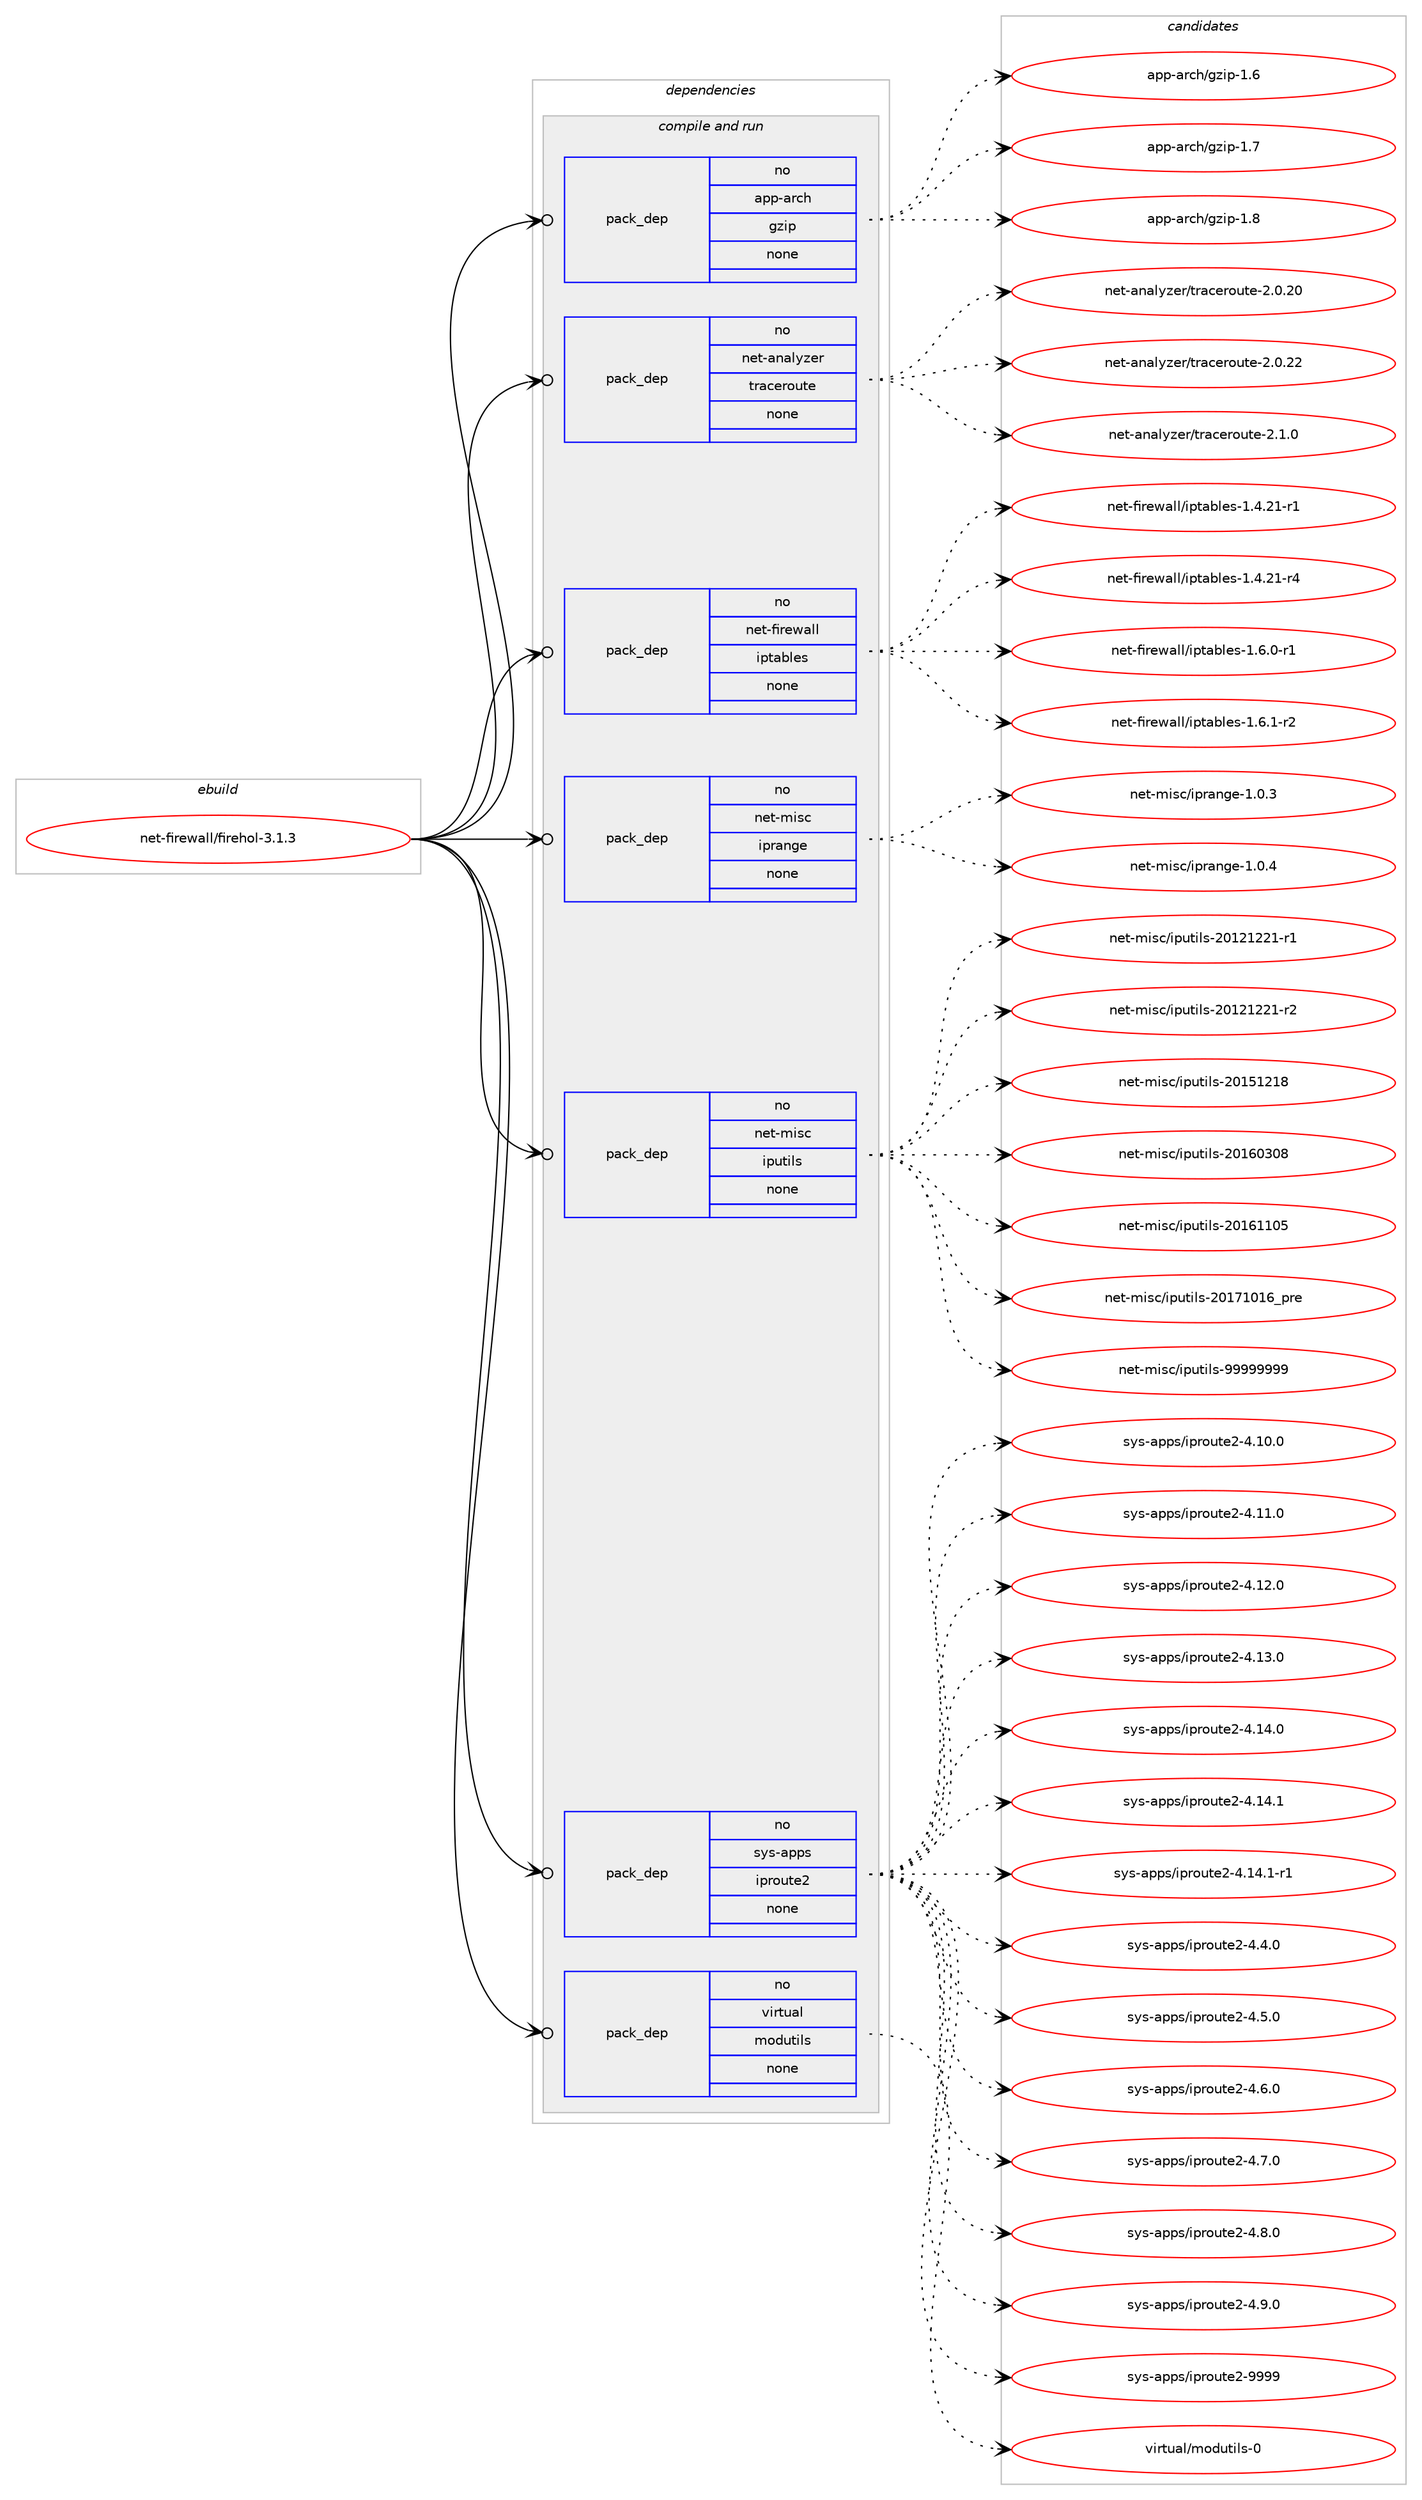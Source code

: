 digraph prolog {

# *************
# Graph options
# *************

newrank=true;
concentrate=true;
compound=true;
graph [rankdir=LR,fontname=Helvetica,fontsize=10,ranksep=1.5];#, ranksep=2.5, nodesep=0.2];
edge  [arrowhead=vee];
node  [fontname=Helvetica,fontsize=10];

# **********
# The ebuild
# **********

subgraph cluster_leftcol {
color=gray;
rank=same;
label=<<i>ebuild</i>>;
id [label="net-firewall/firehol-3.1.3", color=red, width=4, href="../net-firewall/firehol-3.1.3.svg"];
}

# ****************
# The dependencies
# ****************

subgraph cluster_midcol {
color=gray;
label=<<i>dependencies</i>>;
subgraph cluster_compile {
fillcolor="#eeeeee";
style=filled;
label=<<i>compile</i>>;
}
subgraph cluster_compileandrun {
fillcolor="#eeeeee";
style=filled;
label=<<i>compile and run</i>>;
subgraph pack52 {
dependency93 [label=<<TABLE BORDER="0" CELLBORDER="1" CELLSPACING="0" CELLPADDING="4" WIDTH="220"><TR><TD ROWSPAN="6" CELLPADDING="30">pack_dep</TD></TR><TR><TD WIDTH="110">no</TD></TR><TR><TD>app-arch</TD></TR><TR><TD>gzip</TD></TR><TR><TD>none</TD></TR><TR><TD></TD></TR></TABLE>>, shape=none, color=blue];
}
id:e -> dependency93:w [weight=20,style="solid",arrowhead="odotvee"];
subgraph pack53 {
dependency94 [label=<<TABLE BORDER="0" CELLBORDER="1" CELLSPACING="0" CELLPADDING="4" WIDTH="220"><TR><TD ROWSPAN="6" CELLPADDING="30">pack_dep</TD></TR><TR><TD WIDTH="110">no</TD></TR><TR><TD>net-analyzer</TD></TR><TR><TD>traceroute</TD></TR><TR><TD>none</TD></TR><TR><TD></TD></TR></TABLE>>, shape=none, color=blue];
}
id:e -> dependency94:w [weight=20,style="solid",arrowhead="odotvee"];
subgraph pack54 {
dependency95 [label=<<TABLE BORDER="0" CELLBORDER="1" CELLSPACING="0" CELLPADDING="4" WIDTH="220"><TR><TD ROWSPAN="6" CELLPADDING="30">pack_dep</TD></TR><TR><TD WIDTH="110">no</TD></TR><TR><TD>net-firewall</TD></TR><TR><TD>iptables</TD></TR><TR><TD>none</TD></TR><TR><TD></TD></TR></TABLE>>, shape=none, color=blue];
}
id:e -> dependency95:w [weight=20,style="solid",arrowhead="odotvee"];
subgraph pack55 {
dependency96 [label=<<TABLE BORDER="0" CELLBORDER="1" CELLSPACING="0" CELLPADDING="4" WIDTH="220"><TR><TD ROWSPAN="6" CELLPADDING="30">pack_dep</TD></TR><TR><TD WIDTH="110">no</TD></TR><TR><TD>net-misc</TD></TR><TR><TD>iprange</TD></TR><TR><TD>none</TD></TR><TR><TD></TD></TR></TABLE>>, shape=none, color=blue];
}
id:e -> dependency96:w [weight=20,style="solid",arrowhead="odotvee"];
subgraph pack56 {
dependency97 [label=<<TABLE BORDER="0" CELLBORDER="1" CELLSPACING="0" CELLPADDING="4" WIDTH="220"><TR><TD ROWSPAN="6" CELLPADDING="30">pack_dep</TD></TR><TR><TD WIDTH="110">no</TD></TR><TR><TD>net-misc</TD></TR><TR><TD>iputils</TD></TR><TR><TD>none</TD></TR><TR><TD></TD></TR></TABLE>>, shape=none, color=blue];
}
id:e -> dependency97:w [weight=20,style="solid",arrowhead="odotvee"];
subgraph pack57 {
dependency98 [label=<<TABLE BORDER="0" CELLBORDER="1" CELLSPACING="0" CELLPADDING="4" WIDTH="220"><TR><TD ROWSPAN="6" CELLPADDING="30">pack_dep</TD></TR><TR><TD WIDTH="110">no</TD></TR><TR><TD>sys-apps</TD></TR><TR><TD>iproute2</TD></TR><TR><TD>none</TD></TR><TR><TD></TD></TR></TABLE>>, shape=none, color=blue];
}
id:e -> dependency98:w [weight=20,style="solid",arrowhead="odotvee"];
subgraph pack58 {
dependency99 [label=<<TABLE BORDER="0" CELLBORDER="1" CELLSPACING="0" CELLPADDING="4" WIDTH="220"><TR><TD ROWSPAN="6" CELLPADDING="30">pack_dep</TD></TR><TR><TD WIDTH="110">no</TD></TR><TR><TD>virtual</TD></TR><TR><TD>modutils</TD></TR><TR><TD>none</TD></TR><TR><TD></TD></TR></TABLE>>, shape=none, color=blue];
}
id:e -> dependency99:w [weight=20,style="solid",arrowhead="odotvee"];
}
subgraph cluster_run {
fillcolor="#eeeeee";
style=filled;
label=<<i>run</i>>;
}
}

# **************
# The candidates
# **************

subgraph cluster_choices {
rank=same;
color=gray;
label=<<i>candidates</i>>;

subgraph choice52 {
color=black;
nodesep=1;
choice971121124597114991044710312210511245494654 [label="app-arch/gzip-1.6", color=red, width=4,href="../app-arch/gzip-1.6.svg"];
choice971121124597114991044710312210511245494655 [label="app-arch/gzip-1.7", color=red, width=4,href="../app-arch/gzip-1.7.svg"];
choice971121124597114991044710312210511245494656 [label="app-arch/gzip-1.8", color=red, width=4,href="../app-arch/gzip-1.8.svg"];
dependency93:e -> choice971121124597114991044710312210511245494654:w [style=dotted,weight="100"];
dependency93:e -> choice971121124597114991044710312210511245494655:w [style=dotted,weight="100"];
dependency93:e -> choice971121124597114991044710312210511245494656:w [style=dotted,weight="100"];
}
subgraph choice53 {
color=black;
nodesep=1;
choice11010111645971109710812112210111447116114979910111411111711610145504648465048 [label="net-analyzer/traceroute-2.0.20", color=red, width=4,href="../net-analyzer/traceroute-2.0.20.svg"];
choice11010111645971109710812112210111447116114979910111411111711610145504648465050 [label="net-analyzer/traceroute-2.0.22", color=red, width=4,href="../net-analyzer/traceroute-2.0.22.svg"];
choice110101116459711097108121122101114471161149799101114111117116101455046494648 [label="net-analyzer/traceroute-2.1.0", color=red, width=4,href="../net-analyzer/traceroute-2.1.0.svg"];
dependency94:e -> choice11010111645971109710812112210111447116114979910111411111711610145504648465048:w [style=dotted,weight="100"];
dependency94:e -> choice11010111645971109710812112210111447116114979910111411111711610145504648465050:w [style=dotted,weight="100"];
dependency94:e -> choice110101116459711097108121122101114471161149799101114111117116101455046494648:w [style=dotted,weight="100"];
}
subgraph choice54 {
color=black;
nodesep=1;
choice1101011164510210511410111997108108471051121169798108101115454946524650494511449 [label="net-firewall/iptables-1.4.21-r1", color=red, width=4,href="../net-firewall/iptables-1.4.21-r1.svg"];
choice1101011164510210511410111997108108471051121169798108101115454946524650494511452 [label="net-firewall/iptables-1.4.21-r4", color=red, width=4,href="../net-firewall/iptables-1.4.21-r4.svg"];
choice11010111645102105114101119971081084710511211697981081011154549465446484511449 [label="net-firewall/iptables-1.6.0-r1", color=red, width=4,href="../net-firewall/iptables-1.6.0-r1.svg"];
choice11010111645102105114101119971081084710511211697981081011154549465446494511450 [label="net-firewall/iptables-1.6.1-r2", color=red, width=4,href="../net-firewall/iptables-1.6.1-r2.svg"];
dependency95:e -> choice1101011164510210511410111997108108471051121169798108101115454946524650494511449:w [style=dotted,weight="100"];
dependency95:e -> choice1101011164510210511410111997108108471051121169798108101115454946524650494511452:w [style=dotted,weight="100"];
dependency95:e -> choice11010111645102105114101119971081084710511211697981081011154549465446484511449:w [style=dotted,weight="100"];
dependency95:e -> choice11010111645102105114101119971081084710511211697981081011154549465446494511450:w [style=dotted,weight="100"];
}
subgraph choice55 {
color=black;
nodesep=1;
choice11010111645109105115994710511211497110103101454946484651 [label="net-misc/iprange-1.0.3", color=red, width=4,href="../net-misc/iprange-1.0.3.svg"];
choice11010111645109105115994710511211497110103101454946484652 [label="net-misc/iprange-1.0.4", color=red, width=4,href="../net-misc/iprange-1.0.4.svg"];
dependency96:e -> choice11010111645109105115994710511211497110103101454946484651:w [style=dotted,weight="100"];
dependency96:e -> choice11010111645109105115994710511211497110103101454946484652:w [style=dotted,weight="100"];
}
subgraph choice56 {
color=black;
nodesep=1;
choice1101011164510910511599471051121171161051081154550484950495050494511449 [label="net-misc/iputils-20121221-r1", color=red, width=4,href="../net-misc/iputils-20121221-r1.svg"];
choice1101011164510910511599471051121171161051081154550484950495050494511450 [label="net-misc/iputils-20121221-r2", color=red, width=4,href="../net-misc/iputils-20121221-r2.svg"];
choice110101116451091051159947105112117116105108115455048495349504956 [label="net-misc/iputils-20151218", color=red, width=4,href="../net-misc/iputils-20151218.svg"];
choice110101116451091051159947105112117116105108115455048495448514856 [label="net-misc/iputils-20160308", color=red, width=4,href="../net-misc/iputils-20160308.svg"];
choice110101116451091051159947105112117116105108115455048495449494853 [label="net-misc/iputils-20161105", color=red, width=4,href="../net-misc/iputils-20161105.svg"];
choice11010111645109105115994710511211711610510811545504849554948495495112114101 [label="net-misc/iputils-20171016_pre", color=red, width=4,href="../net-misc/iputils-20171016_pre.svg"];
choice110101116451091051159947105112117116105108115455757575757575757 [label="net-misc/iputils-99999999", color=red, width=4,href="../net-misc/iputils-99999999.svg"];
dependency97:e -> choice1101011164510910511599471051121171161051081154550484950495050494511449:w [style=dotted,weight="100"];
dependency97:e -> choice1101011164510910511599471051121171161051081154550484950495050494511450:w [style=dotted,weight="100"];
dependency97:e -> choice110101116451091051159947105112117116105108115455048495349504956:w [style=dotted,weight="100"];
dependency97:e -> choice110101116451091051159947105112117116105108115455048495448514856:w [style=dotted,weight="100"];
dependency97:e -> choice110101116451091051159947105112117116105108115455048495449494853:w [style=dotted,weight="100"];
dependency97:e -> choice11010111645109105115994710511211711610510811545504849554948495495112114101:w [style=dotted,weight="100"];
dependency97:e -> choice110101116451091051159947105112117116105108115455757575757575757:w [style=dotted,weight="100"];
}
subgraph choice57 {
color=black;
nodesep=1;
choice1151211154597112112115471051121141111171161015045524649484648 [label="sys-apps/iproute2-4.10.0", color=red, width=4,href="../sys-apps/iproute2-4.10.0.svg"];
choice1151211154597112112115471051121141111171161015045524649494648 [label="sys-apps/iproute2-4.11.0", color=red, width=4,href="../sys-apps/iproute2-4.11.0.svg"];
choice1151211154597112112115471051121141111171161015045524649504648 [label="sys-apps/iproute2-4.12.0", color=red, width=4,href="../sys-apps/iproute2-4.12.0.svg"];
choice1151211154597112112115471051121141111171161015045524649514648 [label="sys-apps/iproute2-4.13.0", color=red, width=4,href="../sys-apps/iproute2-4.13.0.svg"];
choice1151211154597112112115471051121141111171161015045524649524648 [label="sys-apps/iproute2-4.14.0", color=red, width=4,href="../sys-apps/iproute2-4.14.0.svg"];
choice1151211154597112112115471051121141111171161015045524649524649 [label="sys-apps/iproute2-4.14.1", color=red, width=4,href="../sys-apps/iproute2-4.14.1.svg"];
choice11512111545971121121154710511211411111711610150455246495246494511449 [label="sys-apps/iproute2-4.14.1-r1", color=red, width=4,href="../sys-apps/iproute2-4.14.1-r1.svg"];
choice11512111545971121121154710511211411111711610150455246524648 [label="sys-apps/iproute2-4.4.0", color=red, width=4,href="../sys-apps/iproute2-4.4.0.svg"];
choice11512111545971121121154710511211411111711610150455246534648 [label="sys-apps/iproute2-4.5.0", color=red, width=4,href="../sys-apps/iproute2-4.5.0.svg"];
choice11512111545971121121154710511211411111711610150455246544648 [label="sys-apps/iproute2-4.6.0", color=red, width=4,href="../sys-apps/iproute2-4.6.0.svg"];
choice11512111545971121121154710511211411111711610150455246554648 [label="sys-apps/iproute2-4.7.0", color=red, width=4,href="../sys-apps/iproute2-4.7.0.svg"];
choice11512111545971121121154710511211411111711610150455246564648 [label="sys-apps/iproute2-4.8.0", color=red, width=4,href="../sys-apps/iproute2-4.8.0.svg"];
choice11512111545971121121154710511211411111711610150455246574648 [label="sys-apps/iproute2-4.9.0", color=red, width=4,href="../sys-apps/iproute2-4.9.0.svg"];
choice115121115459711211211547105112114111117116101504557575757 [label="sys-apps/iproute2-9999", color=red, width=4,href="../sys-apps/iproute2-9999.svg"];
dependency98:e -> choice1151211154597112112115471051121141111171161015045524649484648:w [style=dotted,weight="100"];
dependency98:e -> choice1151211154597112112115471051121141111171161015045524649494648:w [style=dotted,weight="100"];
dependency98:e -> choice1151211154597112112115471051121141111171161015045524649504648:w [style=dotted,weight="100"];
dependency98:e -> choice1151211154597112112115471051121141111171161015045524649514648:w [style=dotted,weight="100"];
dependency98:e -> choice1151211154597112112115471051121141111171161015045524649524648:w [style=dotted,weight="100"];
dependency98:e -> choice1151211154597112112115471051121141111171161015045524649524649:w [style=dotted,weight="100"];
dependency98:e -> choice11512111545971121121154710511211411111711610150455246495246494511449:w [style=dotted,weight="100"];
dependency98:e -> choice11512111545971121121154710511211411111711610150455246524648:w [style=dotted,weight="100"];
dependency98:e -> choice11512111545971121121154710511211411111711610150455246534648:w [style=dotted,weight="100"];
dependency98:e -> choice11512111545971121121154710511211411111711610150455246544648:w [style=dotted,weight="100"];
dependency98:e -> choice11512111545971121121154710511211411111711610150455246554648:w [style=dotted,weight="100"];
dependency98:e -> choice11512111545971121121154710511211411111711610150455246564648:w [style=dotted,weight="100"];
dependency98:e -> choice11512111545971121121154710511211411111711610150455246574648:w [style=dotted,weight="100"];
dependency98:e -> choice115121115459711211211547105112114111117116101504557575757:w [style=dotted,weight="100"];
}
subgraph choice58 {
color=black;
nodesep=1;
choice11810511411611797108471091111001171161051081154548 [label="virtual/modutils-0", color=red, width=4,href="../virtual/modutils-0.svg"];
dependency99:e -> choice11810511411611797108471091111001171161051081154548:w [style=dotted,weight="100"];
}
}

}
